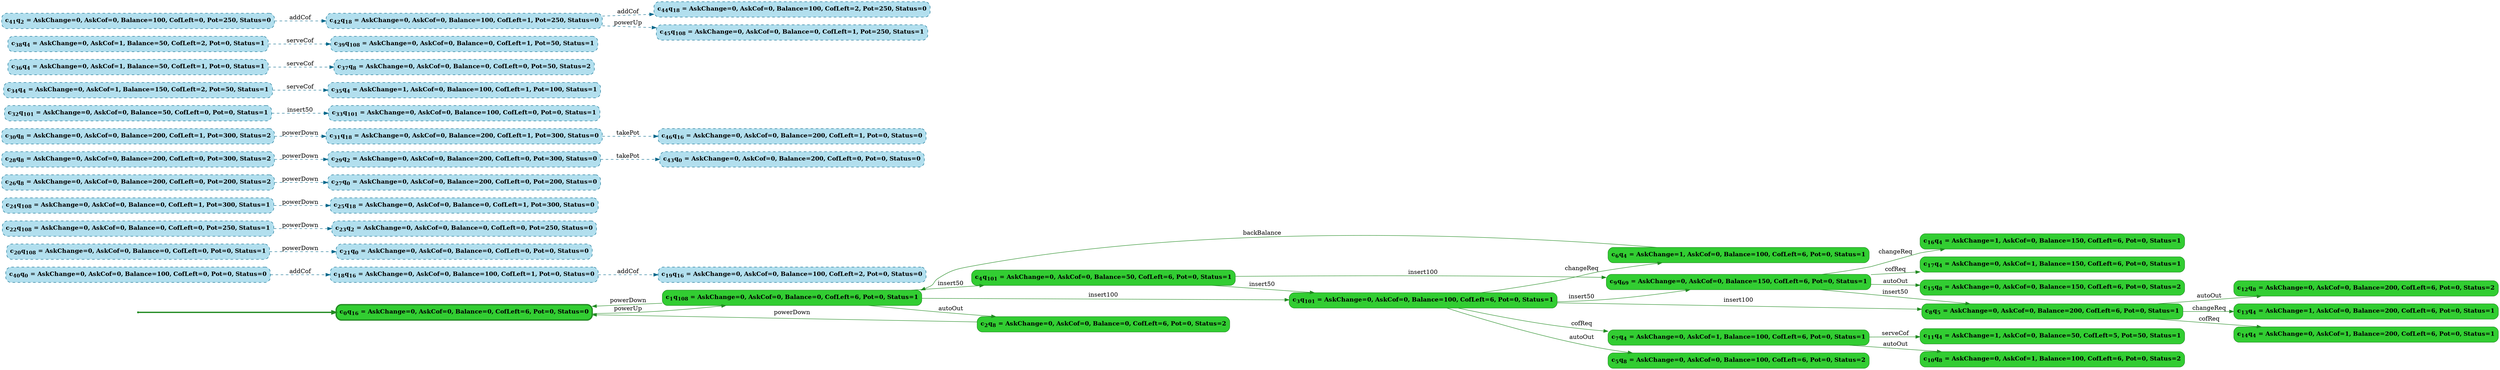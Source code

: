 digraph g {

	rankdir="LR"

	__invisible__[shape="point", color="forestgreen"]
	c0q16[label=<<b>c<sub>0</sub>q<sub>16</sub> = AskChange=0, AskCof=0, Balance=0, CofLeft=6, Pot=0, Status=0</b>>, shape="box", style="rounded, filled", fillcolor="limegreen", color="forestgreen", penwidth=3] // Initial
	c1q108[label=<<b>c<sub>1</sub>q<sub>108</sub> = AskChange=0, AskCof=0, Balance=0, CofLeft=6, Pot=0, Status=1</b>>, shape="box", style="rounded, filled", fillcolor="limegreen", color="forestgreen"]
	c2q8[label=<<b>c<sub>2</sub>q<sub>8</sub> = AskChange=0, AskCof=0, Balance=0, CofLeft=6, Pot=0, Status=2</b>>, shape="box", style="rounded, filled", fillcolor="limegreen", color="forestgreen"]
	c3q101[label=<<b>c<sub>3</sub>q<sub>101</sub> = AskChange=0, AskCof=0, Balance=100, CofLeft=6, Pot=0, Status=1</b>>, shape="box", style="rounded, filled", fillcolor="limegreen", color="forestgreen"]
	c5q8[label=<<b>c<sub>5</sub>q<sub>8</sub> = AskChange=0, AskCof=0, Balance=100, CofLeft=6, Pot=0, Status=2</b>>, shape="box", style="rounded, filled", fillcolor="limegreen", color="forestgreen"]
	c6q4[label=<<b>c<sub>6</sub>q<sub>4</sub> = AskChange=1, AskCof=0, Balance=100, CofLeft=6, Pot=0, Status=1</b>>, shape="box", style="rounded, filled", fillcolor="limegreen", color="forestgreen"]
	c7q4[label=<<b>c<sub>7</sub>q<sub>4</sub> = AskChange=0, AskCof=1, Balance=100, CofLeft=6, Pot=0, Status=1</b>>, shape="box", style="rounded, filled", fillcolor="limegreen", color="forestgreen"]
	c10q8[label=<<b>c<sub>10</sub>q<sub>8</sub> = AskChange=0, AskCof=1, Balance=100, CofLeft=6, Pot=0, Status=2</b>>, shape="box", style="rounded, filled", fillcolor="limegreen", color="forestgreen"]
	c11q4[label=<<b>c<sub>11</sub>q<sub>4</sub> = AskChange=1, AskCof=0, Balance=50, CofLeft=5, Pot=50, Status=1</b>>, shape="box", style="rounded, filled", fillcolor="limegreen", color="forestgreen"]
	c8q5[label=<<b>c<sub>8</sub>q<sub>5</sub> = AskChange=0, AskCof=0, Balance=200, CofLeft=6, Pot=0, Status=1</b>>, shape="box", style="rounded, filled", fillcolor="limegreen", color="forestgreen"]
	c12q8[label=<<b>c<sub>12</sub>q<sub>8</sub> = AskChange=0, AskCof=0, Balance=200, CofLeft=6, Pot=0, Status=2</b>>, shape="box", style="rounded, filled", fillcolor="limegreen", color="forestgreen"]
	c13q4[label=<<b>c<sub>13</sub>q<sub>4</sub> = AskChange=1, AskCof=0, Balance=200, CofLeft=6, Pot=0, Status=1</b>>, shape="box", style="rounded, filled", fillcolor="limegreen", color="forestgreen"]
	c14q4[label=<<b>c<sub>14</sub>q<sub>4</sub> = AskChange=0, AskCof=1, Balance=200, CofLeft=6, Pot=0, Status=1</b>>, shape="box", style="rounded, filled", fillcolor="limegreen", color="forestgreen"]
	c9q69[label=<<b>c<sub>9</sub>q<sub>69</sub> = AskChange=0, AskCof=0, Balance=150, CofLeft=6, Pot=0, Status=1</b>>, shape="box", style="rounded, filled", fillcolor="limegreen", color="forestgreen"]
	c15q8[label=<<b>c<sub>15</sub>q<sub>8</sub> = AskChange=0, AskCof=0, Balance=150, CofLeft=6, Pot=0, Status=2</b>>, shape="box", style="rounded, filled", fillcolor="limegreen", color="forestgreen"]
	c16q4[label=<<b>c<sub>16</sub>q<sub>4</sub> = AskChange=1, AskCof=0, Balance=150, CofLeft=6, Pot=0, Status=1</b>>, shape="box", style="rounded, filled", fillcolor="limegreen", color="forestgreen"]
	c17q4[label=<<b>c<sub>17</sub>q<sub>4</sub> = AskChange=0, AskCof=1, Balance=150, CofLeft=6, Pot=0, Status=1</b>>, shape="box", style="rounded, filled", fillcolor="limegreen", color="forestgreen"]
	c4q101[label=<<b>c<sub>4</sub>q<sub>101</sub> = AskChange=0, AskCof=0, Balance=50, CofLeft=6, Pot=0, Status=1</b>>, shape="box", style="rounded, filled", fillcolor="limegreen", color="forestgreen"]
	c18q16[label=<<b>c<sub>18</sub>q<sub>16</sub> = AskChange=0, AskCof=0, Balance=100, CofLeft=1, Pot=0, Status=0</b>>, shape="box", style="rounded, filled, dashed", fillcolor="lightblue2", color="deepskyblue4"]
	c19q16[label=<<b>c<sub>19</sub>q<sub>16</sub> = AskChange=0, AskCof=0, Balance=100, CofLeft=2, Pot=0, Status=0</b>>, shape="box", style="rounded, filled, dashed", fillcolor="lightblue2", color="deepskyblue4"]
	c20q108[label=<<b>c<sub>20</sub>q<sub>108</sub> = AskChange=0, AskCof=0, Balance=0, CofLeft=0, Pot=0, Status=1</b>>, shape="box", style="rounded, filled, dashed", fillcolor="lightblue2", color="deepskyblue4"]
	c21q0[label=<<b>c<sub>21</sub>q<sub>0</sub> = AskChange=0, AskCof=0, Balance=0, CofLeft=0, Pot=0, Status=0</b>>, shape="box", style="rounded, filled, dashed", fillcolor="lightblue2", color="deepskyblue4"]
	c22q108[label=<<b>c<sub>22</sub>q<sub>108</sub> = AskChange=0, AskCof=0, Balance=0, CofLeft=0, Pot=250, Status=1</b>>, shape="box", style="rounded, filled, dashed", fillcolor="lightblue2", color="deepskyblue4"]
	c23q2[label=<<b>c<sub>23</sub>q<sub>2</sub> = AskChange=0, AskCof=0, Balance=0, CofLeft=0, Pot=250, Status=0</b>>, shape="box", style="rounded, filled, dashed", fillcolor="lightblue2", color="deepskyblue4"]
	c24q108[label=<<b>c<sub>24</sub>q<sub>108</sub> = AskChange=0, AskCof=0, Balance=0, CofLeft=1, Pot=300, Status=1</b>>, shape="box", style="rounded, filled, dashed", fillcolor="lightblue2", color="deepskyblue4"]
	c25q18[label=<<b>c<sub>25</sub>q<sub>18</sub> = AskChange=0, AskCof=0, Balance=0, CofLeft=1, Pot=300, Status=0</b>>, shape="box", style="rounded, filled, dashed", fillcolor="lightblue2", color="deepskyblue4"]
	c26q8[label=<<b>c<sub>26</sub>q<sub>8</sub> = AskChange=0, AskCof=0, Balance=200, CofLeft=0, Pot=200, Status=2</b>>, shape="box", style="rounded, filled, dashed", fillcolor="lightblue2", color="deepskyblue4"]
	c27q0[label=<<b>c<sub>27</sub>q<sub>0</sub> = AskChange=0, AskCof=0, Balance=200, CofLeft=0, Pot=200, Status=0</b>>, shape="box", style="rounded, filled, dashed", fillcolor="lightblue2", color="deepskyblue4"]
	c28q8[label=<<b>c<sub>28</sub>q<sub>8</sub> = AskChange=0, AskCof=0, Balance=200, CofLeft=0, Pot=300, Status=2</b>>, shape="box", style="rounded, filled, dashed", fillcolor="lightblue2", color="deepskyblue4"]
	c29q2[label=<<b>c<sub>29</sub>q<sub>2</sub> = AskChange=0, AskCof=0, Balance=200, CofLeft=0, Pot=300, Status=0</b>>, shape="box", style="rounded, filled, dashed", fillcolor="lightblue2", color="deepskyblue4"]
	c30q8[label=<<b>c<sub>30</sub>q<sub>8</sub> = AskChange=0, AskCof=0, Balance=200, CofLeft=1, Pot=300, Status=2</b>>, shape="box", style="rounded, filled, dashed", fillcolor="lightblue2", color="deepskyblue4"]
	c31q18[label=<<b>c<sub>31</sub>q<sub>18</sub> = AskChange=0, AskCof=0, Balance=200, CofLeft=1, Pot=300, Status=0</b>>, shape="box", style="rounded, filled, dashed", fillcolor="lightblue2", color="deepskyblue4"]
	c32q101[label=<<b>c<sub>32</sub>q<sub>101</sub> = AskChange=0, AskCof=0, Balance=50, CofLeft=0, Pot=0, Status=1</b>>, shape="box", style="rounded, filled, dashed", fillcolor="lightblue2", color="deepskyblue4"]
	c33q101[label=<<b>c<sub>33</sub>q<sub>101</sub> = AskChange=0, AskCof=0, Balance=100, CofLeft=0, Pot=0, Status=1</b>>, shape="box", style="rounded, filled, dashed", fillcolor="lightblue2", color="deepskyblue4"]
	c34q4[label=<<b>c<sub>34</sub>q<sub>4</sub> = AskChange=0, AskCof=1, Balance=150, CofLeft=2, Pot=50, Status=1</b>>, shape="box", style="rounded, filled, dashed", fillcolor="lightblue2", color="deepskyblue4"]
	c35q4[label=<<b>c<sub>35</sub>q<sub>4</sub> = AskChange=1, AskCof=0, Balance=100, CofLeft=1, Pot=100, Status=1</b>>, shape="box", style="rounded, filled, dashed", fillcolor="lightblue2", color="deepskyblue4"]
	c36q4[label=<<b>c<sub>36</sub>q<sub>4</sub> = AskChange=0, AskCof=1, Balance=50, CofLeft=1, Pot=0, Status=1</b>>, shape="box", style="rounded, filled, dashed", fillcolor="lightblue2", color="deepskyblue4"]
	c37q8[label=<<b>c<sub>37</sub>q<sub>8</sub> = AskChange=0, AskCof=0, Balance=0, CofLeft=0, Pot=50, Status=2</b>>, shape="box", style="rounded, filled, dashed", fillcolor="lightblue2", color="deepskyblue4"]
	c38q4[label=<<b>c<sub>38</sub>q<sub>4</sub> = AskChange=0, AskCof=1, Balance=50, CofLeft=2, Pot=0, Status=1</b>>, shape="box", style="rounded, filled, dashed", fillcolor="lightblue2", color="deepskyblue4"]
	c39q108[label=<<b>c<sub>39</sub>q<sub>108</sub> = AskChange=0, AskCof=0, Balance=0, CofLeft=1, Pot=50, Status=1</b>>, shape="box", style="rounded, filled, dashed", fillcolor="lightblue2", color="deepskyblue4"]
	c40q0[label=<<b>c<sub>40</sub>q<sub>0</sub> = AskChange=0, AskCof=0, Balance=100, CofLeft=0, Pot=0, Status=0</b>>, shape="box", style="rounded, filled, dashed", fillcolor="lightblue2", color="deepskyblue4"]
	c41q2[label=<<b>c<sub>41</sub>q<sub>2</sub> = AskChange=0, AskCof=0, Balance=100, CofLeft=0, Pot=250, Status=0</b>>, shape="box", style="rounded, filled, dashed", fillcolor="lightblue2", color="deepskyblue4"]
	c42q18[label=<<b>c<sub>42</sub>q<sub>18</sub> = AskChange=0, AskCof=0, Balance=100, CofLeft=1, Pot=250, Status=0</b>>, shape="box", style="rounded, filled, dashed", fillcolor="lightblue2", color="deepskyblue4"]
	c43q0[label=<<b>c<sub>43</sub>q<sub>0</sub> = AskChange=0, AskCof=0, Balance=200, CofLeft=0, Pot=0, Status=0</b>>, shape="box", style="rounded, filled, dashed", fillcolor="lightblue2", color="deepskyblue4"]
	c44q18[label=<<b>c<sub>44</sub>q<sub>18</sub> = AskChange=0, AskCof=0, Balance=100, CofLeft=2, Pot=250, Status=0</b>>, shape="box", style="rounded, filled, dashed", fillcolor="lightblue2", color="deepskyblue4"]
	c45q108[label=<<b>c<sub>45</sub>q<sub>108</sub> = AskChange=0, AskCof=0, Balance=0, CofLeft=1, Pot=250, Status=1</b>>, shape="box", style="rounded, filled, dashed", fillcolor="lightblue2", color="deepskyblue4"]
	c46q16[label=<<b>c<sub>46</sub>q<sub>16</sub> = AskChange=0, AskCof=0, Balance=200, CofLeft=1, Pot=0, Status=0</b>>, shape="box", style="rounded, filled, dashed", fillcolor="lightblue2", color="deepskyblue4"]

	__invisible__ -> c0q16[penwidth=3, color="forestgreen"]
	c0q16 -> c1q108[label=<powerUp>, color="forestgreen"]
	c1q108 -> c2q8[label=<autoOut>, color="forestgreen"]
	c2q8 -> c0q16[label=<powerDown>, color="forestgreen"]
	c1q108 -> c3q101[label=<insert100>, color="forestgreen"]
	c3q101 -> c5q8[label=<autoOut>, color="forestgreen"]
	c3q101 -> c6q4[label=<changeReq>, color="forestgreen"]
	c6q4 -> c1q108[label=<backBalance>, color="forestgreen"]
	c3q101 -> c7q4[label=<cofReq>, color="forestgreen"]
	c7q4 -> c10q8[label=<autoOut>, color="forestgreen"]
	c7q4 -> c11q4[label=<serveCof>, color="forestgreen"]
	c3q101 -> c8q5[label=<insert100>, color="forestgreen"]
	c8q5 -> c12q8[label=<autoOut>, color="forestgreen"]
	c8q5 -> c13q4[label=<changeReq>, color="forestgreen"]
	c8q5 -> c14q4[label=<cofReq>, color="forestgreen"]
	c3q101 -> c9q69[label=<insert50>, color="forestgreen"]
	c9q69 -> c15q8[label=<autoOut>, color="forestgreen"]
	c9q69 -> c16q4[label=<changeReq>, color="forestgreen"]
	c9q69 -> c17q4[label=<cofReq>, color="forestgreen"]
	c9q69 -> c8q5[label=<insert50>, color="forestgreen"]
	c1q108 -> c4q101[label=<insert50>, color="forestgreen"]
	c4q101 -> c9q69[label=<insert100>, color="forestgreen"]
	c4q101 -> c3q101[label=<insert50>, color="forestgreen"]
	c1q108 -> c0q16[label=<powerDown>, color="forestgreen"]
	c18q16 -> c19q16[label=<addCof>, color="deepskyblue4", style="dashed"]
	c20q108 -> c21q0[label=<powerDown>, color="deepskyblue4", style="dashed"]
	c22q108 -> c23q2[label=<powerDown>, color="deepskyblue4", style="dashed"]
	c24q108 -> c25q18[label=<powerDown>, color="deepskyblue4", style="dashed"]
	c26q8 -> c27q0[label=<powerDown>, color="deepskyblue4", style="dashed"]
	c28q8 -> c29q2[label=<powerDown>, color="deepskyblue4", style="dashed"]
	c30q8 -> c31q18[label=<powerDown>, color="deepskyblue4", style="dashed"]
	c32q101 -> c33q101[label=<insert50>, color="deepskyblue4", style="dashed"]
	c34q4 -> c35q4[label=<serveCof>, color="deepskyblue4", style="dashed"]
	c36q4 -> c37q8[label=<serveCof>, color="deepskyblue4", style="dashed"]
	c38q4 -> c39q108[label=<serveCof>, color="deepskyblue4", style="dashed"]
	c40q0 -> c18q16[label=<addCof>, color="deepskyblue4", style="dashed"]
	c41q2 -> c42q18[label=<addCof>, color="deepskyblue4", style="dashed"]
	c29q2 -> c43q0[label=<takePot>, color="deepskyblue4", style="dashed"]
	c42q18 -> c44q18[label=<addCof>, color="deepskyblue4", style="dashed"]
	c42q18 -> c45q108[label=<powerUp>, color="deepskyblue4", style="dashed"]
	c31q18 -> c46q16[label=<takePot>, color="deepskyblue4", style="dashed"]

}
